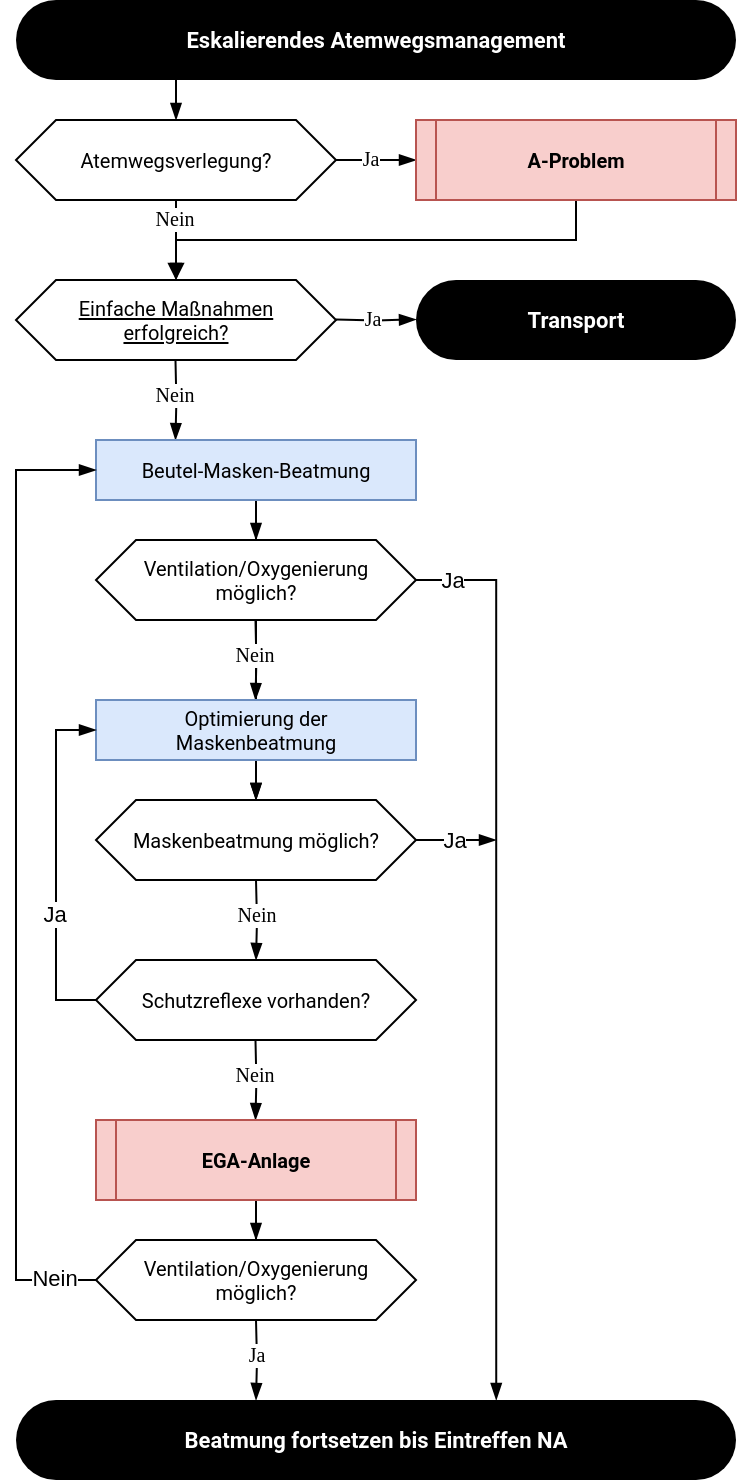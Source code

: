 <mxfile version="28.1.2">
  <diagram name="Seite-1" id="Ja2IVdMRkBDOTgbCthu4">
    <mxGraphModel dx="758" dy="473" grid="1" gridSize="10" guides="1" tooltips="1" connect="1" arrows="1" fold="1" page="1" pageScale="1" pageWidth="360" pageHeight="1200" math="0" shadow="0">
      <root>
        <mxCell id="0" />
        <mxCell id="1" parent="0" />
        <mxCell id="yHWT7IU4pxUufP5rQbJ7-15" style="edgeStyle=orthogonalEdgeStyle;rounded=0;orthogonalLoop=1;jettySize=auto;html=1;endArrow=blockThin;endFill=1;" edge="1" parent="1" source="yHWT7IU4pxUufP5rQbJ7-1" target="yHWT7IU4pxUufP5rQbJ7-2">
          <mxGeometry relative="1" as="geometry">
            <Array as="points">
              <mxPoint x="80" y="50" />
              <mxPoint x="80" y="50" />
            </Array>
          </mxGeometry>
        </mxCell>
        <mxCell id="yHWT7IU4pxUufP5rQbJ7-1" value="Eskalierendes Atemwegsmanagement" style="rounded=1;whiteSpace=wrap;html=1;fillColor=#000000;fontColor=#ffffff;strokeColor=none;fillStyle=auto;fontFamily=&quot;Roboto&quot;, &quot;Helvetica Neue&quot;, sans-serif; &quot;Helvetia Neue&quot;;glass=0;shadow=0;arcSize=50;fontStyle=1;fontSize=11;gradientColor=none;" vertex="1" parent="1">
          <mxGeometry width="360" height="40" as="geometry" />
        </mxCell>
        <mxCell id="yHWT7IU4pxUufP5rQbJ7-16" style="edgeStyle=orthogonalEdgeStyle;rounded=0;orthogonalLoop=1;jettySize=auto;html=1;endArrow=blockThin;endFill=1;" edge="1" parent="1" source="yHWT7IU4pxUufP5rQbJ7-2" target="yHWT7IU4pxUufP5rQbJ7-3">
          <mxGeometry relative="1" as="geometry" />
        </mxCell>
        <mxCell id="yHWT7IU4pxUufP5rQbJ7-46" value="Ja" style="edgeLabel;html=1;align=center;verticalAlign=middle;resizable=0;points=[];fontFamily=bahnschrift;fontSize=10;fontColor=default;labelBorderColor=none;labelBackgroundColor=default;fillColor=none;gradientColor=none;" vertex="1" connectable="0" parent="yHWT7IU4pxUufP5rQbJ7-16">
          <mxGeometry x="-0.05" y="-1" relative="1" as="geometry">
            <mxPoint x="-2" y="-2" as="offset" />
          </mxGeometry>
        </mxCell>
        <mxCell id="yHWT7IU4pxUufP5rQbJ7-17" value="" style="edgeStyle=orthogonalEdgeStyle;rounded=0;orthogonalLoop=1;jettySize=auto;html=1;endArrow=blockThin;endFill=1;" edge="1" parent="1" source="yHWT7IU4pxUufP5rQbJ7-2">
          <mxGeometry relative="1" as="geometry">
            <mxPoint x="80" y="140" as="targetPoint" />
          </mxGeometry>
        </mxCell>
        <mxCell id="yHWT7IU4pxUufP5rQbJ7-47" value="Nein" style="edgeLabel;html=1;align=center;verticalAlign=middle;resizable=0;points=[];fontFamily=bahnschrift;fontSize=10;fontColor=default;labelBorderColor=none;labelBackgroundColor=default;fillColor=none;gradientColor=none;" vertex="1" connectable="0" parent="yHWT7IU4pxUufP5rQbJ7-17">
          <mxGeometry x="-0.506" y="-1" relative="1" as="geometry">
            <mxPoint y="-1" as="offset" />
          </mxGeometry>
        </mxCell>
        <UserObject label="Atemwegsverlegung?" id="yHWT7IU4pxUufP5rQbJ7-2">
          <mxCell style="shape=hexagon;perimeter=hexagonPerimeter2;whiteSpace=wrap;html=1;fixedSize=1;fontFamily=&quot;Roboto&quot;, &quot;Helvetica Neue&quot;, sans-serif;fontSize=10;fontStyle=0;fillColor=default;" vertex="1" parent="1">
            <mxGeometry y="60" width="160" height="40" as="geometry" />
          </mxCell>
        </UserObject>
        <mxCell id="yHWT7IU4pxUufP5rQbJ7-19" style="edgeStyle=orthogonalEdgeStyle;rounded=0;orthogonalLoop=1;jettySize=auto;html=1;entryX=0.5;entryY=0;entryDx=0;entryDy=0;endArrow=block;endFill=1;" edge="1" parent="1" source="yHWT7IU4pxUufP5rQbJ7-3">
          <mxGeometry relative="1" as="geometry">
            <mxPoint x="80" y="140" as="targetPoint" />
            <Array as="points">
              <mxPoint x="280" y="120" />
              <mxPoint x="80" y="120" />
            </Array>
          </mxGeometry>
        </mxCell>
        <UserObject label="A-Problem" link="/tabs/lib/list/bpr-list/bpr-aproblem" id="yHWT7IU4pxUufP5rQbJ7-3">
          <mxCell style="shape=process;whiteSpace=wrap;html=1;backgroundOutline=1;size=0.062;fillColor=#f8cecc;strokeColor=#b85450;fontSize=10;glass=0;rounded=0;fontFamily=&quot;Roboto&quot;, &quot;Helvetica Neue&quot;, sans-serif;fontStyle=1" vertex="1" parent="1">
            <mxGeometry x="200" y="60" width="160" height="40" as="geometry" />
          </mxCell>
        </UserObject>
        <UserObject label="Einfache Maßnahmen&lt;br&gt;erfolgreich?" link="/?action=basic-treatment" id="yHWT7IU4pxUufP5rQbJ7-45">
          <mxCell style="shape=hexagon;perimeter=hexagonPerimeter2;whiteSpace=wrap;fixedSize=1;fontFamily=&quot;Roboto&quot;, &quot;Helvetica Neue&quot;, sans-serif;fontSize=10;fontStyle=4;textShadow=0;labelBorderColor=none;html=1;horizontal=1;" vertex="1" parent="1">
            <mxGeometry y="140" width="160" height="40" as="geometry" />
          </mxCell>
        </UserObject>
        <mxCell id="yHWT7IU4pxUufP5rQbJ7-51" style="edgeStyle=orthogonalEdgeStyle;rounded=0;orthogonalLoop=1;jettySize=auto;html=1;endArrow=blockThin;endFill=1;" edge="1" parent="1">
          <mxGeometry relative="1" as="geometry">
            <mxPoint x="160" y="159.74" as="sourcePoint" />
            <mxPoint x="200" y="159.74" as="targetPoint" />
          </mxGeometry>
        </mxCell>
        <mxCell id="yHWT7IU4pxUufP5rQbJ7-52" value="Ja" style="edgeLabel;html=1;align=center;verticalAlign=middle;resizable=0;points=[];fontFamily=bahnschrift;fontSize=10;fontColor=default;labelBorderColor=none;labelBackgroundColor=default;fillColor=none;gradientColor=none;" vertex="1" connectable="0" parent="yHWT7IU4pxUufP5rQbJ7-51">
          <mxGeometry x="-0.05" y="-1" relative="1" as="geometry">
            <mxPoint x="-2" y="-2" as="offset" />
          </mxGeometry>
        </mxCell>
        <mxCell id="yHWT7IU4pxUufP5rQbJ7-53" value="Transport" style="rounded=1;whiteSpace=wrap;html=1;fillColor=#000000;fontColor=#ffffff;strokeColor=none;fillStyle=auto;fontFamily=&quot;Roboto&quot;, &quot;Helvetica Neue&quot;, sans-serif; &quot;Helvetia Neue&quot;;glass=0;shadow=0;arcSize=50;fontStyle=1;fontSize=11;gradientColor=none;" vertex="1" parent="1">
          <mxGeometry x="200" y="140" width="160" height="40" as="geometry" />
        </mxCell>
        <mxCell id="yHWT7IU4pxUufP5rQbJ7-54" value="" style="edgeStyle=orthogonalEdgeStyle;rounded=0;orthogonalLoop=1;jettySize=auto;html=1;endArrow=blockThin;endFill=1;" edge="1" parent="1">
          <mxGeometry relative="1" as="geometry">
            <mxPoint x="79.74" y="180" as="sourcePoint" />
            <mxPoint x="79.74" y="220" as="targetPoint" />
          </mxGeometry>
        </mxCell>
        <mxCell id="yHWT7IU4pxUufP5rQbJ7-55" value="Nein" style="edgeLabel;html=1;align=center;verticalAlign=middle;resizable=0;points=[];fontFamily=bahnschrift;fontSize=10;fontColor=default;labelBorderColor=none;labelBackgroundColor=default;fillColor=none;gradientColor=none;" vertex="1" connectable="0" parent="yHWT7IU4pxUufP5rQbJ7-54">
          <mxGeometry x="-0.506" y="-1" relative="1" as="geometry">
            <mxPoint y="6" as="offset" />
          </mxGeometry>
        </mxCell>
        <mxCell id="yHWT7IU4pxUufP5rQbJ7-63" style="edgeStyle=orthogonalEdgeStyle;shape=connector;rounded=0;orthogonalLoop=1;jettySize=auto;html=1;strokeColor=default;align=center;verticalAlign=middle;fontFamily=Helvetica;fontSize=11;fontColor=default;labelBackgroundColor=default;endArrow=blockThin;endFill=1;" edge="1" parent="1" source="yHWT7IU4pxUufP5rQbJ7-60" target="yHWT7IU4pxUufP5rQbJ7-62">
          <mxGeometry relative="1" as="geometry" />
        </mxCell>
        <mxCell id="yHWT7IU4pxUufP5rQbJ7-60" value="Beutel-Masken-Beatmung" style="rounded=0;whiteSpace=wrap;html=1;align=center;verticalAlign=middle;fontFamily=&quot;Roboto&quot;, &quot;Helvetica Neue&quot;, sans-serif;fontSize=10;labelBorderColor=none;labelBackgroundColor=none;resizable=1;fillColor=#dae8fc;rotation=0;strokeColor=#6c8ebf;movable=1;rotatable=1;deletable=1;editable=1;locked=0;connectable=1;" vertex="1" parent="1">
          <mxGeometry x="40" y="220" width="160" height="30" as="geometry" />
        </mxCell>
        <mxCell id="yHWT7IU4pxUufP5rQbJ7-70" value="" style="edgeStyle=orthogonalEdgeStyle;shape=connector;rounded=0;orthogonalLoop=1;jettySize=auto;html=1;strokeColor=default;align=center;verticalAlign=middle;fontFamily=Helvetica;fontSize=11;fontColor=default;labelBackgroundColor=default;endArrow=blockThin;endFill=1;" edge="1" parent="1" source="yHWT7IU4pxUufP5rQbJ7-62" target="yHWT7IU4pxUufP5rQbJ7-68">
          <mxGeometry relative="1" as="geometry" />
        </mxCell>
        <UserObject label="Ventilation/Oxygenierung&lt;div&gt;möglich?&lt;/div&gt;" id="yHWT7IU4pxUufP5rQbJ7-62">
          <mxCell style="shape=hexagon;perimeter=hexagonPerimeter2;whiteSpace=wrap;html=1;fixedSize=1;fontFamily=&quot;Roboto&quot;, &quot;Helvetica Neue&quot;, sans-serif;fontSize=10;fontStyle=0;fillColor=default;" vertex="1" parent="1">
            <mxGeometry x="40" y="270" width="160" height="40" as="geometry" />
          </mxCell>
        </UserObject>
        <mxCell id="yHWT7IU4pxUufP5rQbJ7-64" value="Beatmung fortsetzen bis Eintreffen NA" style="rounded=1;whiteSpace=wrap;html=1;fillColor=#000000;fontColor=#ffffff;strokeColor=none;fillStyle=auto;fontFamily=&quot;Roboto&quot;, &quot;Helvetica Neue&quot;, sans-serif; &quot;Helvetia Neue&quot;;glass=0;shadow=0;arcSize=50;fontStyle=1;fontSize=11;gradientColor=none;align=center;verticalAlign=middle;labelBorderColor=none;labelBackgroundColor=none;resizable=0;" vertex="1" parent="1">
          <mxGeometry y="700" width="360" height="40" as="geometry" />
        </mxCell>
        <mxCell id="yHWT7IU4pxUufP5rQbJ7-65" value="" style="edgeStyle=orthogonalEdgeStyle;rounded=0;orthogonalLoop=1;jettySize=auto;html=1;endArrow=blockThin;endFill=1;" edge="1" parent="1">
          <mxGeometry relative="1" as="geometry">
            <mxPoint x="119.74" y="310" as="sourcePoint" />
            <mxPoint x="119.74" y="350" as="targetPoint" />
          </mxGeometry>
        </mxCell>
        <mxCell id="yHWT7IU4pxUufP5rQbJ7-66" value="Nein" style="edgeLabel;html=1;align=center;verticalAlign=middle;resizable=0;points=[];fontFamily=bahnschrift;fontSize=10;fontColor=default;labelBorderColor=none;labelBackgroundColor=default;fillColor=none;gradientColor=none;" vertex="1" connectable="0" parent="yHWT7IU4pxUufP5rQbJ7-65">
          <mxGeometry x="-0.506" y="-1" relative="1" as="geometry">
            <mxPoint y="6" as="offset" />
          </mxGeometry>
        </mxCell>
        <mxCell id="yHWT7IU4pxUufP5rQbJ7-69" style="edgeStyle=orthogonalEdgeStyle;shape=connector;rounded=0;orthogonalLoop=1;jettySize=auto;html=1;strokeColor=default;align=center;verticalAlign=middle;fontFamily=Helvetica;fontSize=11;fontColor=default;labelBackgroundColor=default;endArrow=blockThin;endFill=1;" edge="1" parent="1" source="yHWT7IU4pxUufP5rQbJ7-67" target="yHWT7IU4pxUufP5rQbJ7-68">
          <mxGeometry relative="1" as="geometry" />
        </mxCell>
        <mxCell id="yHWT7IU4pxUufP5rQbJ7-67" value="Optimierung der&lt;div&gt;Maskenbeatmung&lt;/div&gt;" style="rounded=0;whiteSpace=wrap;html=1;align=center;verticalAlign=middle;fontFamily=&quot;Roboto&quot;, &quot;Helvetica Neue&quot;, sans-serif;fontSize=10;labelBorderColor=none;labelBackgroundColor=none;resizable=1;fillColor=#dae8fc;rotation=0;strokeColor=#6c8ebf;movable=1;rotatable=1;deletable=1;editable=1;locked=0;connectable=1;fontColor=default;" vertex="1" parent="1">
          <mxGeometry x="40" y="350" width="160" height="30" as="geometry" />
        </mxCell>
        <mxCell id="yHWT7IU4pxUufP5rQbJ7-94" style="edgeStyle=orthogonalEdgeStyle;shape=connector;rounded=0;orthogonalLoop=1;jettySize=auto;html=1;strokeColor=default;align=center;verticalAlign=middle;fontFamily=Helvetica;fontSize=11;fontColor=default;labelBackgroundColor=default;endArrow=blockThin;endFill=1;" edge="1" parent="1" source="yHWT7IU4pxUufP5rQbJ7-68">
          <mxGeometry relative="1" as="geometry">
            <mxPoint x="240" y="420" as="targetPoint" />
          </mxGeometry>
        </mxCell>
        <mxCell id="yHWT7IU4pxUufP5rQbJ7-95" value="Ja" style="edgeLabel;html=1;align=center;verticalAlign=middle;resizable=0;points=[];fontFamily=Helvetica;fontSize=11;fontColor=default;labelBorderColor=none;labelBackgroundColor=default;fillColor=none;gradientColor=none;" vertex="1" connectable="0" parent="yHWT7IU4pxUufP5rQbJ7-94">
          <mxGeometry x="-0.081" y="1" relative="1" as="geometry">
            <mxPoint y="1" as="offset" />
          </mxGeometry>
        </mxCell>
        <UserObject label="Maskenbeatmung möglich?" id="yHWT7IU4pxUufP5rQbJ7-68">
          <mxCell style="shape=hexagon;perimeter=hexagonPerimeter2;whiteSpace=wrap;html=1;fixedSize=1;fontFamily=&quot;Roboto&quot;, &quot;Helvetica Neue&quot;, sans-serif;fontSize=10;fontStyle=0;fillColor=default;" vertex="1" parent="1">
            <mxGeometry x="40" y="400" width="160" height="40" as="geometry" />
          </mxCell>
        </UserObject>
        <mxCell id="yHWT7IU4pxUufP5rQbJ7-71" value="" style="edgeStyle=orthogonalEdgeStyle;rounded=0;orthogonalLoop=1;jettySize=auto;html=1;endArrow=blockThin;endFill=1;" edge="1" parent="1">
          <mxGeometry relative="1" as="geometry">
            <mxPoint x="120" y="440" as="sourcePoint" />
            <mxPoint x="120" y="480" as="targetPoint" />
          </mxGeometry>
        </mxCell>
        <mxCell id="yHWT7IU4pxUufP5rQbJ7-72" value="Nein" style="edgeLabel;html=1;align=center;verticalAlign=middle;resizable=0;points=[];fontFamily=bahnschrift;fontSize=10;fontColor=default;labelBorderColor=none;labelBackgroundColor=default;fillColor=none;gradientColor=none;" vertex="1" connectable="0" parent="yHWT7IU4pxUufP5rQbJ7-71">
          <mxGeometry x="-0.506" y="-1" relative="1" as="geometry">
            <mxPoint y="6" as="offset" />
          </mxGeometry>
        </mxCell>
        <mxCell id="yHWT7IU4pxUufP5rQbJ7-74" style="edgeStyle=orthogonalEdgeStyle;shape=connector;rounded=0;orthogonalLoop=1;jettySize=auto;html=1;strokeColor=default;align=center;verticalAlign=middle;fontFamily=Helvetica;fontSize=11;fontColor=default;labelBackgroundColor=default;endArrow=blockThin;endFill=1;entryX=0;entryY=0.5;entryDx=0;entryDy=0;" edge="1" parent="1" source="yHWT7IU4pxUufP5rQbJ7-73" target="yHWT7IU4pxUufP5rQbJ7-67">
          <mxGeometry relative="1" as="geometry">
            <mxPoint x="10" y="370" as="targetPoint" />
            <Array as="points">
              <mxPoint x="20" y="500" />
              <mxPoint x="20" y="365" />
            </Array>
          </mxGeometry>
        </mxCell>
        <mxCell id="yHWT7IU4pxUufP5rQbJ7-75" value="Ja" style="edgeLabel;html=1;align=center;verticalAlign=middle;resizable=0;points=[];fontFamily=Helvetica;fontSize=11;fontColor=default;labelBorderColor=none;labelBackgroundColor=default;fillColor=none;gradientColor=none;" vertex="1" connectable="0" parent="yHWT7IU4pxUufP5rQbJ7-74">
          <mxGeometry x="-0.246" relative="1" as="geometry">
            <mxPoint x="-1" y="3" as="offset" />
          </mxGeometry>
        </mxCell>
        <UserObject label="Schutzreflexe vorhanden?" id="yHWT7IU4pxUufP5rQbJ7-73">
          <mxCell style="shape=hexagon;perimeter=hexagonPerimeter2;whiteSpace=wrap;html=1;fixedSize=1;fontFamily=&quot;Roboto&quot;, &quot;Helvetica Neue&quot;, sans-serif;fontSize=10;fontStyle=0;fillColor=default;" vertex="1" parent="1">
            <mxGeometry x="40" y="480" width="160" height="40" as="geometry" />
          </mxCell>
        </UserObject>
        <mxCell id="yHWT7IU4pxUufP5rQbJ7-76" value="" style="edgeStyle=orthogonalEdgeStyle;rounded=0;orthogonalLoop=1;jettySize=auto;html=1;endArrow=blockThin;endFill=1;" edge="1" parent="1">
          <mxGeometry relative="1" as="geometry">
            <mxPoint x="119.74" y="520" as="sourcePoint" />
            <mxPoint x="119.74" y="560" as="targetPoint" />
          </mxGeometry>
        </mxCell>
        <mxCell id="yHWT7IU4pxUufP5rQbJ7-77" value="Nein" style="edgeLabel;html=1;align=center;verticalAlign=middle;resizable=0;points=[];fontFamily=bahnschrift;fontSize=10;fontColor=default;labelBorderColor=none;labelBackgroundColor=default;fillColor=none;gradientColor=none;" vertex="1" connectable="0" parent="yHWT7IU4pxUufP5rQbJ7-76">
          <mxGeometry x="-0.506" y="-1" relative="1" as="geometry">
            <mxPoint y="6" as="offset" />
          </mxGeometry>
        </mxCell>
        <mxCell id="yHWT7IU4pxUufP5rQbJ7-80" style="edgeStyle=orthogonalEdgeStyle;shape=connector;rounded=0;orthogonalLoop=1;jettySize=auto;html=1;strokeColor=default;align=center;verticalAlign=middle;fontFamily=Helvetica;fontSize=11;fontColor=default;labelBackgroundColor=default;endArrow=blockThin;endFill=1;" edge="1" parent="1" source="yHWT7IU4pxUufP5rQbJ7-78" target="yHWT7IU4pxUufP5rQbJ7-79">
          <mxGeometry relative="1" as="geometry" />
        </mxCell>
        <UserObject label="EGA-Anlage" link="/tabs/lib/list/bpr-list/bpr-ega" id="yHWT7IU4pxUufP5rQbJ7-78">
          <mxCell style="shape=process;whiteSpace=wrap;html=1;backgroundOutline=1;size=0.062;fillColor=#f8cecc;strokeColor=#b85450;fontSize=10;glass=0;rounded=0;fontFamily=&quot;Roboto&quot;, &quot;Helvetica Neue&quot;, sans-serif;fontStyle=1;align=center;verticalAlign=middle;fontColor=default;labelBorderColor=none;labelBackgroundColor=none;resizable=0;" vertex="1" parent="1">
            <mxGeometry x="40" y="560" width="160" height="40" as="geometry" />
          </mxCell>
        </UserObject>
        <mxCell id="yHWT7IU4pxUufP5rQbJ7-81" style="edgeStyle=orthogonalEdgeStyle;shape=connector;rounded=0;orthogonalLoop=1;jettySize=auto;html=1;strokeColor=default;align=center;verticalAlign=middle;fontFamily=Helvetica;fontSize=11;fontColor=default;labelBackgroundColor=default;endArrow=blockThin;endFill=1;entryX=0;entryY=0.5;entryDx=0;entryDy=0;" edge="1" parent="1" source="yHWT7IU4pxUufP5rQbJ7-79" target="yHWT7IU4pxUufP5rQbJ7-60">
          <mxGeometry relative="1" as="geometry">
            <mxPoint y="240" as="targetPoint" />
            <Array as="points">
              <mxPoint y="640" />
              <mxPoint y="235" />
            </Array>
          </mxGeometry>
        </mxCell>
        <mxCell id="yHWT7IU4pxUufP5rQbJ7-82" value="Nein" style="edgeLabel;html=1;align=center;verticalAlign=middle;resizable=0;points=[];fontFamily=Helvetica;fontSize=11;fontColor=default;labelBorderColor=none;labelBackgroundColor=default;fillColor=none;gradientColor=none;" vertex="1" connectable="0" parent="yHWT7IU4pxUufP5rQbJ7-81">
          <mxGeometry x="-0.902" y="-1" relative="1" as="geometry">
            <mxPoint x="3" as="offset" />
          </mxGeometry>
        </mxCell>
        <UserObject label="Ventilation/Oxygenierung&lt;div&gt;möglich?&lt;/div&gt;" id="yHWT7IU4pxUufP5rQbJ7-79">
          <mxCell style="shape=hexagon;perimeter=hexagonPerimeter2;whiteSpace=wrap;html=1;fixedSize=1;fontFamily=&quot;Roboto&quot;, &quot;Helvetica Neue&quot;, sans-serif;fontSize=10;fontStyle=0;fillColor=default;" vertex="1" parent="1">
            <mxGeometry x="40" y="620" width="160" height="40" as="geometry" />
          </mxCell>
        </UserObject>
        <mxCell id="yHWT7IU4pxUufP5rQbJ7-86" value="" style="edgeStyle=orthogonalEdgeStyle;rounded=0;orthogonalLoop=1;jettySize=auto;html=1;endArrow=blockThin;endFill=1;" edge="1" parent="1">
          <mxGeometry relative="1" as="geometry">
            <mxPoint x="120" y="660" as="sourcePoint" />
            <mxPoint x="120" y="700" as="targetPoint" />
          </mxGeometry>
        </mxCell>
        <mxCell id="yHWT7IU4pxUufP5rQbJ7-87" value="Ja" style="edgeLabel;html=1;align=center;verticalAlign=middle;resizable=0;points=[];fontFamily=bahnschrift;fontSize=10;fontColor=default;labelBorderColor=none;labelBackgroundColor=default;fillColor=none;gradientColor=none;" vertex="1" connectable="0" parent="yHWT7IU4pxUufP5rQbJ7-86">
          <mxGeometry x="-0.506" y="-1" relative="1" as="geometry">
            <mxPoint y="6" as="offset" />
          </mxGeometry>
        </mxCell>
        <mxCell id="yHWT7IU4pxUufP5rQbJ7-91" style="edgeStyle=orthogonalEdgeStyle;shape=connector;rounded=0;orthogonalLoop=1;jettySize=auto;html=1;entryX=0.667;entryY=0;entryDx=0;entryDy=0;entryPerimeter=0;strokeColor=default;align=center;verticalAlign=middle;fontFamily=Helvetica;fontSize=11;fontColor=default;labelBackgroundColor=default;endArrow=blockThin;endFill=1;" edge="1" parent="1" source="yHWT7IU4pxUufP5rQbJ7-62" target="yHWT7IU4pxUufP5rQbJ7-64">
          <mxGeometry relative="1" as="geometry">
            <Array as="points">
              <mxPoint x="240" y="290" />
            </Array>
          </mxGeometry>
        </mxCell>
        <mxCell id="yHWT7IU4pxUufP5rQbJ7-92" value="Ja" style="edgeLabel;html=1;align=center;verticalAlign=middle;resizable=0;points=[];fontFamily=Helvetica;fontSize=11;fontColor=default;labelBorderColor=none;labelBackgroundColor=default;fillColor=none;gradientColor=none;" vertex="1" connectable="0" parent="yHWT7IU4pxUufP5rQbJ7-91">
          <mxGeometry x="-0.915" y="2" relative="1" as="geometry">
            <mxPoint x="-1" y="2" as="offset" />
          </mxGeometry>
        </mxCell>
      </root>
    </mxGraphModel>
  </diagram>
</mxfile>
